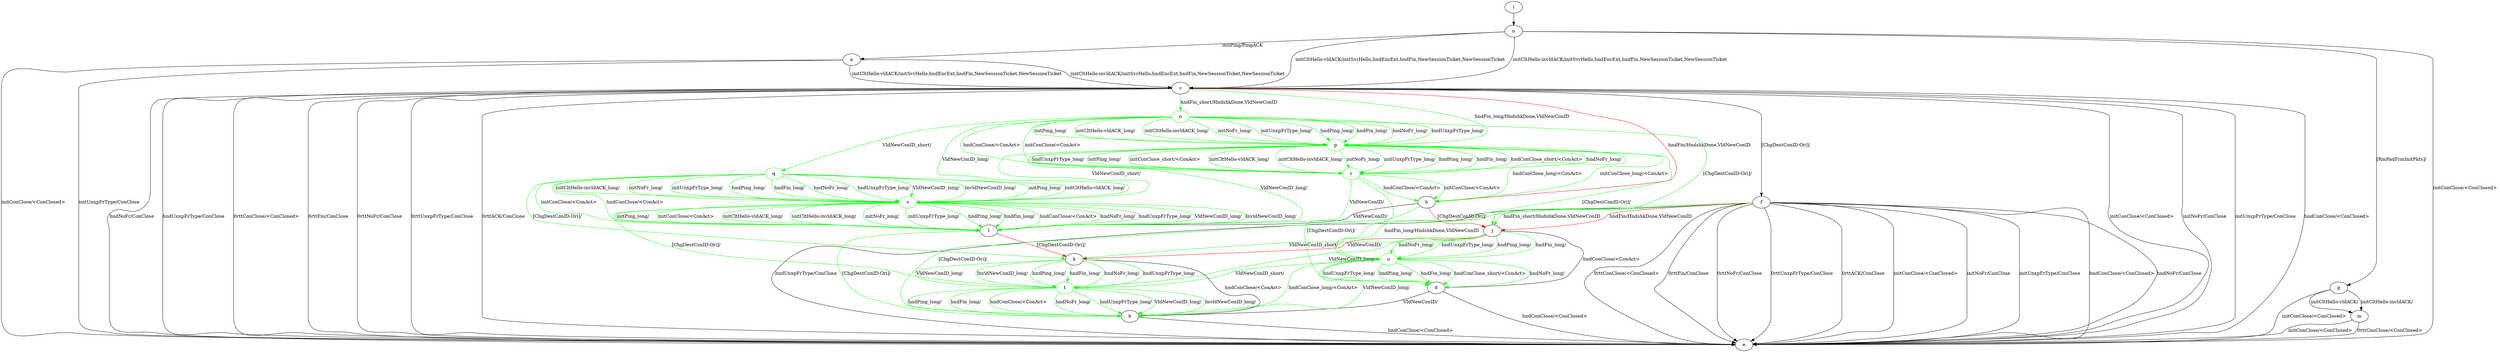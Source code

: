 digraph "" {
	a -> c	[key=0,
		label="initCltHello-vldACK/initSvrHello,hndEncExt,hndFin,NewSessionTicket,NewSessionTicket "];
	a -> c	[key=1,
		label="initCltHello-invldACK/initSvrHello,hndEncExt,hndFin,NewSessionTicket,NewSessionTicket "];
	a -> e	[key=0,
		label="initConClose/<ConClosed> "];
	a -> e	[key=1,
		label="initUnxpFrType/ConClose "];
	b -> e	[key=0,
		label="hndConClose/<ConClosed> "];
	c -> e	[key=0,
		label="initConClose/<ConClosed> "];
	c -> e	[key=1,
		label="initNoFr/ConClose "];
	c -> e	[key=2,
		label="initUnxpFrType/ConClose "];
	c -> e	[key=3,
		label="hndConClose/<ConClosed> "];
	c -> e	[key=4,
		label="hndNoFr/ConClose "];
	c -> e	[key=5,
		label="hndUnxpFrType/ConClose "];
	c -> e	[key=6,
		label="0rttConClose/<ConClosed> "];
	c -> e	[key=7,
		label="0rttFin/ConClose "];
	c -> e	[key=8,
		label="0rttNoFr/ConClose "];
	c -> e	[key=9,
		label="0rttUnxpFrType/ConClose "];
	c -> e	[key=10,
		label="0rttACK/ConClose "];
	c -> f	[key=0,
		label="[ChgDestConID-Ori]/ "];
	c -> h	[key=0,
		color=red,
		label="hndFin/HndshkDone,VldNewConID "];
	o	[color=green];
	c -> o	[key=0,
		color=green,
		label="hndFin_short/HndshkDone,VldNewConID "];
	p	[color=green];
	c -> p	[key=0,
		color=green,
		label="hndFin_long/HndshkDone,VldNewConID "];
	d -> b	[key=0,
		label="VldNewConID/ "];
	d -> e	[key=0,
		label="hndConClose/<ConClosed> "];
	f -> e	[key=0,
		label="initConClose/<ConClosed> "];
	f -> e	[key=1,
		label="initNoFr/ConClose "];
	f -> e	[key=2,
		label="initUnxpFrType/ConClose "];
	f -> e	[key=3,
		label="hndConClose/<ConClosed> "];
	f -> e	[key=4,
		label="hndNoFr/ConClose "];
	f -> e	[key=5,
		label="hndUnxpFrType/ConClose "];
	f -> e	[key=6,
		label="0rttConClose/<ConClosed> "];
	f -> e	[key=7,
		label="0rttFin/ConClose "];
	f -> e	[key=8,
		label="0rttNoFr/ConClose "];
	f -> e	[key=9,
		label="0rttUnxpFrType/ConClose "];
	f -> e	[key=10,
		label="0rttACK/ConClose "];
	f -> j	[key=0,
		color=green,
		label="hndFin_short/HndshkDone,VldNewConID "];
	f -> j	[key=1,
		color=red,
		label="hndFin/HndshkDone,VldNewConID "];
	u	[color=green];
	f -> u	[key=0,
		color=green,
		label="hndFin_long/HndshkDone,VldNewConID "];
	g -> e	[key=0,
		label="initConClose/<ConClosed> "];
	g -> m	[key=0,
		label="initCltHello-vldACK/ "];
	g -> m	[key=1,
		label="initCltHello-invldACK/ "];
	h -> b	[key=0,
		color=green,
		label="[ChgDestConID-Ori]/ "];
	h -> j	[key=0,
		color=red,
		label="[ChgDestConID-Ori]/ "];
	h -> l	[key=0,
		label="VldNewConID/ "];
	i -> n	[key=0];
	j -> d	[key=0,
		label="hndConClose/<ConAct> "];
	j -> k	[key=0,
		color=green,
		label="VldNewConID_short/ "];
	j -> k	[key=1,
		color=red,
		label="VldNewConID/ "];
	t	[color=green];
	j -> t	[key=0,
		color=green,
		label="VldNewConID_long/ "];
	j -> u	[key=0,
		color=green,
		label="hndPing_long/ "];
	j -> u	[key=1,
		color=green,
		label="hndFin_long/ "];
	j -> u	[key=2,
		color=green,
		label="hndNoFr_long/ "];
	j -> u	[key=3,
		color=green,
		label="hndUnxpFrType_long/ "];
	k -> b	[key=0,
		label="hndConClose/<ConAct> "];
	k -> t	[key=0,
		color=green,
		label="hndPing_long/ "];
	k -> t	[key=1,
		color=green,
		label="hndFin_long/ "];
	k -> t	[key=2,
		color=green,
		label="hndNoFr_long/ "];
	k -> t	[key=3,
		color=green,
		label="hndUnxpFrType_long/ "];
	k -> t	[key=4,
		color=green,
		label="VldNewConID_long/ "];
	k -> t	[key=5,
		color=green,
		label="InvldNewConID_long/ "];
	l -> b	[key=0,
		color=green,
		label="[ChgDestConID-Ori]/ "];
	l -> k	[key=0,
		color=red,
		label="[ChgDestConID-Ori]/ "];
	m -> e	[key=0,
		label="initConClose/<ConClosed> "];
	m -> e	[key=1,
		label="0rttConClose/<ConClosed> "];
	n -> a	[key=0,
		label="initPing/PingACK "];
	n -> c	[key=0,
		label="initCltHello-vldACK/initSvrHello,hndEncExt,hndFin,NewSessionTicket,NewSessionTicket "];
	n -> c	[key=1,
		label="initCltHello-invldACK/initSvrHello,hndEncExt,hndFin,NewSessionTicket,NewSessionTicket "];
	n -> e	[key=0,
		label="initConClose/<ConClosed> "];
	n -> g	[key=0,
		label="[RmPadFrmInitPkts]/ "];
	o -> j	[key=0,
		color=green,
		label="[ChgDestConID-Ori]/ "];
	o -> p	[key=0,
		color=green,
		label="initPing_long/ "];
	o -> p	[key=1,
		color=green,
		label="initCltHello-vldACK_long/ "];
	o -> p	[key=2,
		color=green,
		label="initCltHello-invldACK_long/ "];
	o -> p	[key=3,
		color=green,
		label="initNoFr_long/ "];
	o -> p	[key=4,
		color=green,
		label="initUnxpFrType_long/ "];
	o -> p	[key=5,
		color=green,
		label="hndPing_long/ "];
	o -> p	[key=6,
		color=green,
		label="hndFin_long/ "];
	o -> p	[key=7,
		color=green,
		label="hndNoFr_long/ "];
	o -> p	[key=8,
		color=green,
		label="hndUnxpFrType_long/ "];
	q	[color=green];
	o -> q	[key=0,
		color=green,
		label="VldNewConID_short/ "];
	r	[color=green];
	o -> r	[key=0,
		color=green,
		label="initConClose/<ConAct> "];
	o -> r	[key=1,
		color=green,
		label="hndConClose/<ConAct> "];
	s	[color=green];
	o -> s	[key=0,
		color=green,
		label="VldNewConID_long/ "];
	p -> h	[key=0,
		color=green,
		label="initConClose_long/<ConAct> "];
	p -> h	[key=1,
		color=green,
		label="hndConClose_long/<ConAct> "];
	p -> l	[key=0,
		color=green,
		label="VldNewConID_long/ "];
	p -> r	[key=0,
		color=green,
		label="initPing_long/ "];
	p -> r	[key=1,
		color=green,
		label="initConClose_short/<ConAct> "];
	p -> r	[key=2,
		color=green,
		label="initCltHello-vldACK_long/ "];
	p -> r	[key=3,
		color=green,
		label="initCltHello-invldACK_long/ "];
	p -> r	[key=4,
		color=green,
		label="initNoFr_long/ "];
	p -> r	[key=5,
		color=green,
		label="initUnxpFrType_long/ "];
	p -> r	[key=6,
		color=green,
		label="hndPing_long/ "];
	p -> r	[key=7,
		color=green,
		label="hndFin_long/ "];
	p -> r	[key=8,
		color=green,
		label="hndConClose_short/<ConAct> "];
	p -> r	[key=9,
		color=green,
		label="hndNoFr_long/ "];
	p -> r	[key=10,
		color=green,
		label="hndUnxpFrType_long/ "];
	p -> s	[key=0,
		color=green,
		label="VldNewConID_short/ "];
	p -> u	[key=0,
		color=green,
		label="[ChgDestConID-Ori]/ "];
	q -> k	[key=0,
		color=green,
		label="[ChgDestConID-Ori]/ "];
	q -> l	[key=0,
		color=green,
		label="initConClose/<ConAct> "];
	q -> l	[key=1,
		color=green,
		label="hndConClose/<ConAct> "];
	q -> s	[key=0,
		color=green,
		label="initPing_long/ "];
	q -> s	[key=1,
		color=green,
		label="initCltHello-vldACK_long/ "];
	q -> s	[key=2,
		color=green,
		label="initCltHello-invldACK_long/ "];
	q -> s	[key=3,
		color=green,
		label="initNoFr_long/ "];
	q -> s	[key=4,
		color=green,
		label="initUnxpFrType_long/ "];
	q -> s	[key=5,
		color=green,
		label="hndPing_long/ "];
	q -> s	[key=6,
		color=green,
		label="hndFin_long/ "];
	q -> s	[key=7,
		color=green,
		label="hndNoFr_long/ "];
	q -> s	[key=8,
		color=green,
		label="hndUnxpFrType_long/ "];
	q -> s	[key=9,
		color=green,
		label="VldNewConID_long/ "];
	q -> s	[key=10,
		color=green,
		label="InvldNewConID_long/ "];
	r -> d	[key=0,
		color=green,
		label="[ChgDestConID-Ori]/ "];
	r -> h	[key=0,
		color=green,
		label="initConClose/<ConAct> "];
	r -> h	[key=1,
		color=green,
		label="hndConClose/<ConAct> "];
	r -> l	[key=0,
		color=green,
		label="VldNewConID/ "];
	s -> l	[key=0,
		color=green,
		label="initPing_long/ "];
	s -> l	[key=1,
		color=green,
		label="initConClose/<ConAct> "];
	s -> l	[key=2,
		color=green,
		label="initCltHello-vldACK_long/ "];
	s -> l	[key=3,
		color=green,
		label="initCltHello-invldACK_long/ "];
	s -> l	[key=4,
		color=green,
		label="initNoFr_long/ "];
	s -> l	[key=5,
		color=green,
		label="initUnxpFrType_long/ "];
	s -> l	[key=6,
		color=green,
		label="hndPing_long/ "];
	s -> l	[key=7,
		color=green,
		label="hndFin_long/ "];
	s -> l	[key=8,
		color=green,
		label="hndConClose/<ConAct> "];
	s -> l	[key=9,
		color=green,
		label="hndNoFr_long/ "];
	s -> l	[key=10,
		color=green,
		label="hndUnxpFrType_long/ "];
	s -> l	[key=11,
		color=green,
		label="VldNewConID_long/ "];
	s -> l	[key=12,
		color=green,
		label="InvldNewConID_long/ "];
	s -> t	[key=0,
		color=green,
		label="[ChgDestConID-Ori]/ "];
	t -> b	[key=0,
		color=green,
		label="hndPing_long/ "];
	t -> b	[key=1,
		color=green,
		label="hndFin_long/ "];
	t -> b	[key=2,
		color=green,
		label="hndConClose/<ConAct> "];
	t -> b	[key=3,
		color=green,
		label="hndNoFr_long/ "];
	t -> b	[key=4,
		color=green,
		label="hndUnxpFrType_long/ "];
	t -> b	[key=5,
		color=green,
		label="VldNewConID_long/ "];
	t -> b	[key=6,
		color=green,
		label="InvldNewConID_long/ "];
	u -> b	[key=0,
		color=green,
		label="hndConClose_long/<ConAct> "];
	u -> b	[key=1,
		color=green,
		label="VldNewConID_long/ "];
	u -> d	[key=0,
		color=green,
		label="hndPing_long/ "];
	u -> d	[key=1,
		color=green,
		label="hndFin_long/ "];
	u -> d	[key=2,
		color=green,
		label="hndConClose_short/<ConAct> "];
	u -> d	[key=3,
		color=green,
		label="hndNoFr_long/ "];
	u -> d	[key=4,
		color=green,
		label="hndUnxpFrType_long/ "];
	u -> t	[key=0,
		color=green,
		label="VldNewConID_short/ "];
}
